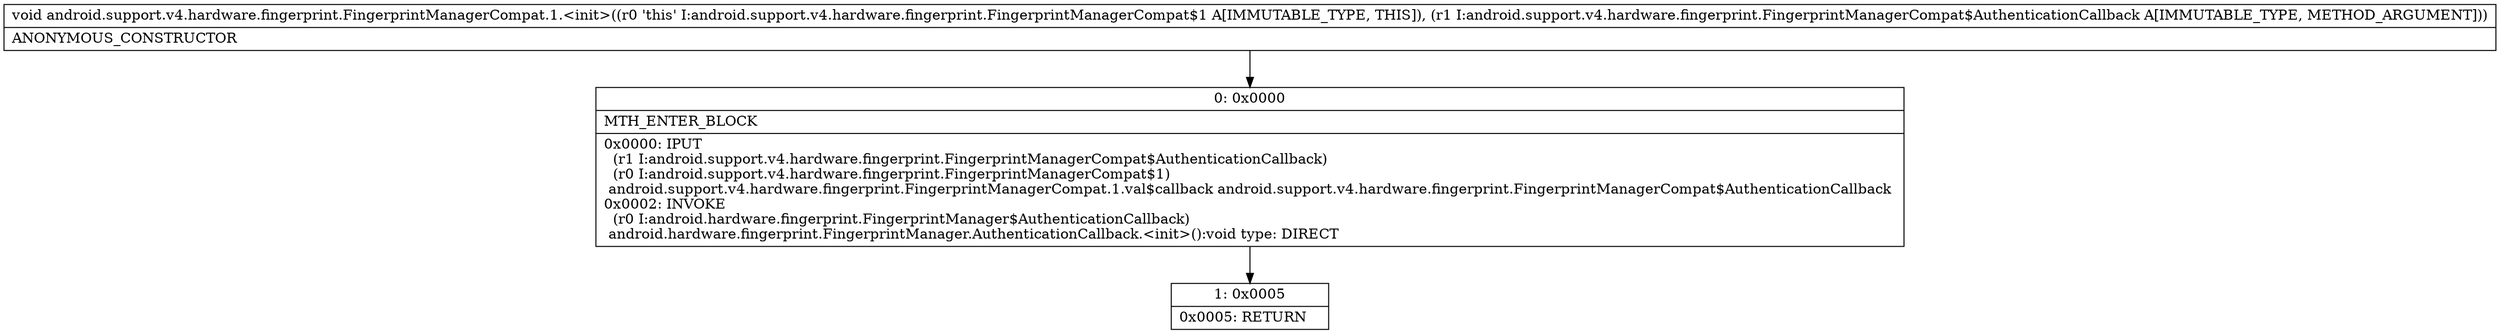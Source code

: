 digraph "CFG forandroid.support.v4.hardware.fingerprint.FingerprintManagerCompat.1.\<init\>(Landroid\/support\/v4\/hardware\/fingerprint\/FingerprintManagerCompat$AuthenticationCallback;)V" {
Node_0 [shape=record,label="{0\:\ 0x0000|MTH_ENTER_BLOCK\l|0x0000: IPUT  \l  (r1 I:android.support.v4.hardware.fingerprint.FingerprintManagerCompat$AuthenticationCallback)\l  (r0 I:android.support.v4.hardware.fingerprint.FingerprintManagerCompat$1)\l android.support.v4.hardware.fingerprint.FingerprintManagerCompat.1.val$callback android.support.v4.hardware.fingerprint.FingerprintManagerCompat$AuthenticationCallback \l0x0002: INVOKE  \l  (r0 I:android.hardware.fingerprint.FingerprintManager$AuthenticationCallback)\l android.hardware.fingerprint.FingerprintManager.AuthenticationCallback.\<init\>():void type: DIRECT \l}"];
Node_1 [shape=record,label="{1\:\ 0x0005|0x0005: RETURN   \l}"];
MethodNode[shape=record,label="{void android.support.v4.hardware.fingerprint.FingerprintManagerCompat.1.\<init\>((r0 'this' I:android.support.v4.hardware.fingerprint.FingerprintManagerCompat$1 A[IMMUTABLE_TYPE, THIS]), (r1 I:android.support.v4.hardware.fingerprint.FingerprintManagerCompat$AuthenticationCallback A[IMMUTABLE_TYPE, METHOD_ARGUMENT]))  | ANONYMOUS_CONSTRUCTOR\l}"];
MethodNode -> Node_0;
Node_0 -> Node_1;
}

